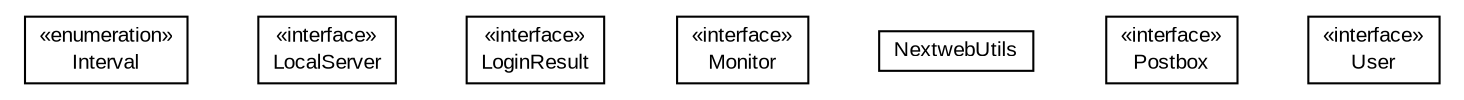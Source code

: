#!/usr/local/bin/dot
#
# Class diagram 
# Generated by UMLGraph version 5.1 (http://www.umlgraph.org/)
#

digraph G {
	edge [fontname="arial",fontsize=10,labelfontname="arial",labelfontsize=10];
	node [fontname="arial",fontsize=10,shape=plaintext];
	nodesep=0.25;
	ranksep=0.5;
	// io.nextweb.common.Interval
	c620 [label=<<table title="io.nextweb.common.Interval" border="0" cellborder="1" cellspacing="0" cellpadding="2" port="p" href="./Interval.html">
		<tr><td><table border="0" cellspacing="0" cellpadding="1">
<tr><td align="center" balign="center"> &#171;enumeration&#187; </td></tr>
<tr><td align="center" balign="center"> Interval </td></tr>
		</table></td></tr>
		</table>>, fontname="arial", fontcolor="black", fontsize=10.0];
	// io.nextweb.common.LocalServer
	c621 [label=<<table title="io.nextweb.common.LocalServer" border="0" cellborder="1" cellspacing="0" cellpadding="2" port="p" href="./LocalServer.html">
		<tr><td><table border="0" cellspacing="0" cellpadding="1">
<tr><td align="center" balign="center"> &#171;interface&#187; </td></tr>
<tr><td align="center" balign="center"> LocalServer </td></tr>
		</table></td></tr>
		</table>>, fontname="arial", fontcolor="black", fontsize=10.0];
	// io.nextweb.common.LoginResult
	c622 [label=<<table title="io.nextweb.common.LoginResult" border="0" cellborder="1" cellspacing="0" cellpadding="2" port="p" href="./LoginResult.html">
		<tr><td><table border="0" cellspacing="0" cellpadding="1">
<tr><td align="center" balign="center"> &#171;interface&#187; </td></tr>
<tr><td align="center" balign="center"> LoginResult </td></tr>
		</table></td></tr>
		</table>>, fontname="arial", fontcolor="black", fontsize=10.0];
	// io.nextweb.common.Monitor
	c623 [label=<<table title="io.nextweb.common.Monitor" border="0" cellborder="1" cellspacing="0" cellpadding="2" port="p" href="./Monitor.html">
		<tr><td><table border="0" cellspacing="0" cellpadding="1">
<tr><td align="center" balign="center"> &#171;interface&#187; </td></tr>
<tr><td align="center" balign="center"> Monitor </td></tr>
		</table></td></tr>
		</table>>, fontname="arial", fontcolor="black", fontsize=10.0];
	// io.nextweb.common.NextwebUtils
	c624 [label=<<table title="io.nextweb.common.NextwebUtils" border="0" cellborder="1" cellspacing="0" cellpadding="2" port="p" href="./NextwebUtils.html">
		<tr><td><table border="0" cellspacing="0" cellpadding="1">
<tr><td align="center" balign="center"> NextwebUtils </td></tr>
		</table></td></tr>
		</table>>, fontname="arial", fontcolor="black", fontsize=10.0];
	// io.nextweb.common.Postbox
	c625 [label=<<table title="io.nextweb.common.Postbox" border="0" cellborder="1" cellspacing="0" cellpadding="2" port="p" href="./Postbox.html">
		<tr><td><table border="0" cellspacing="0" cellpadding="1">
<tr><td align="center" balign="center"> &#171;interface&#187; </td></tr>
<tr><td align="center" balign="center"> Postbox </td></tr>
		</table></td></tr>
		</table>>, fontname="arial", fontcolor="black", fontsize=10.0];
	// io.nextweb.common.User
	c626 [label=<<table title="io.nextweb.common.User" border="0" cellborder="1" cellspacing="0" cellpadding="2" port="p" href="./User.html">
		<tr><td><table border="0" cellspacing="0" cellpadding="1">
<tr><td align="center" balign="center"> &#171;interface&#187; </td></tr>
<tr><td align="center" balign="center"> User </td></tr>
		</table></td></tr>
		</table>>, fontname="arial", fontcolor="black", fontsize=10.0];
}

